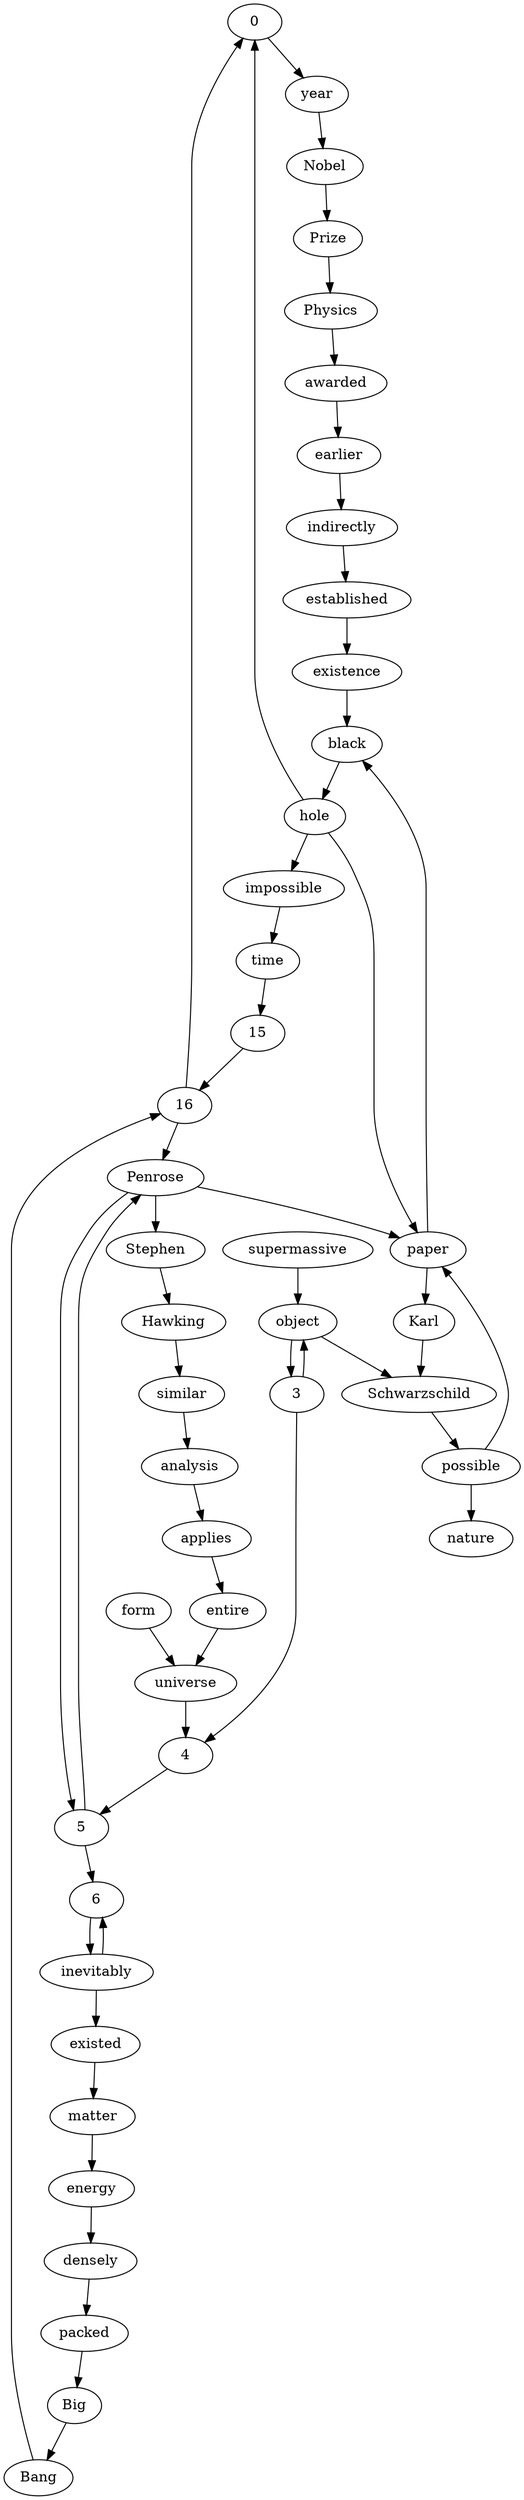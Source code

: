 strict digraph "" {
	0 -> year;
	16 -> 0;
	16 -> Penrose;
	year -> Nobel;
	hole -> 0;
	hole -> paper;
	hole -> impossible;
	Nobel -> Prize;
	Prize -> Physics;
	Physics -> awarded;
	awarded -> earlier;
	earlier -> indirectly;
	indirectly -> established;
	established -> existence;
	existence -> black;
	black -> hole;
	Penrose -> paper;
	Penrose -> 5;
	Penrose -> Stephen;
	paper -> black;
	paper -> Karl;
	object -> 3;
	object -> Schwarzschild;
	3 -> object;
	3 -> 4;
	supermassive -> object;
	4 -> 5;
	universe -> 4;
	form -> universe;
	5 -> Penrose;
	5 -> 6;
	6 -> inevitably;
	inevitably -> 6;
	inevitably -> existed;
	Schwarzschild -> possible;
	Karl -> Schwarzschild;
	possible -> paper;
	possible -> nature;
	time -> 15;
	15 -> 16;
	impossible -> time;
	Bang -> 16;
	Stephen -> Hawking;
	Hawking -> similar;
	similar -> analysis;
	analysis -> applies;
	applies -> entire;
	entire -> universe;
	existed -> matter;
	matter -> energy;
	energy -> densely;
	densely -> packed;
	packed -> Big;
	Big -> Bang;
}
